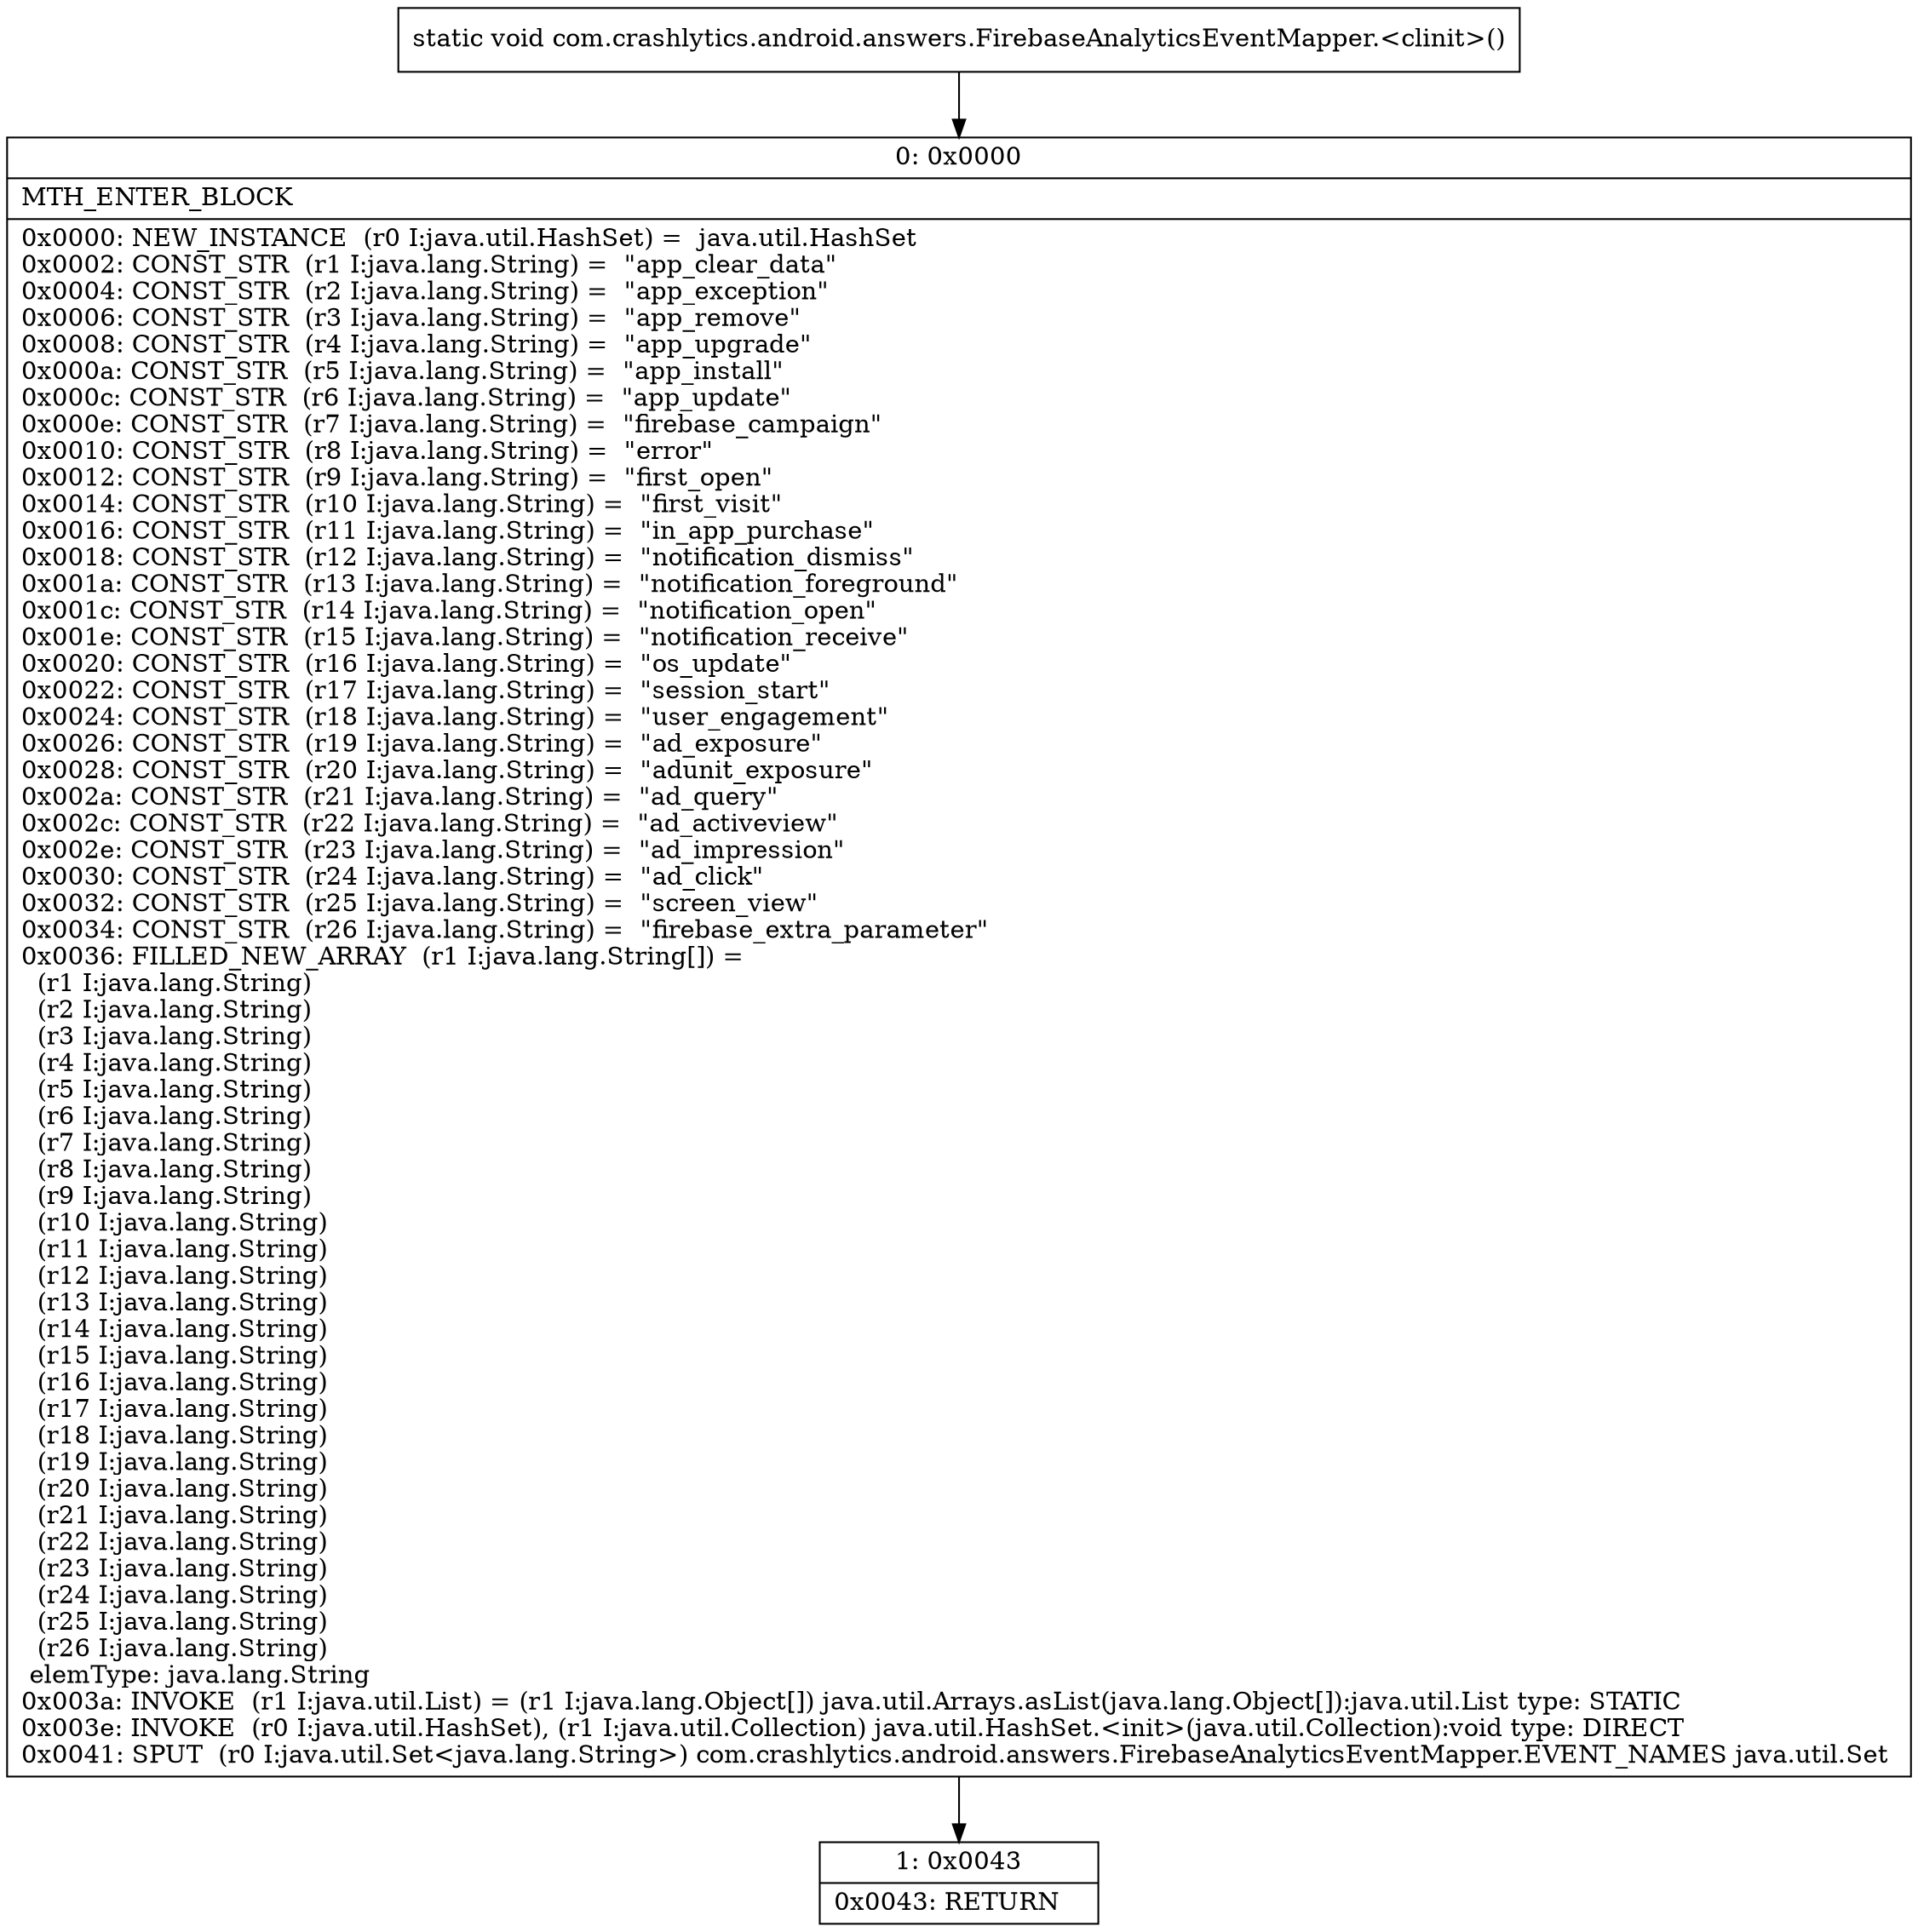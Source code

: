 digraph "CFG forcom.crashlytics.android.answers.FirebaseAnalyticsEventMapper.\<clinit\>()V" {
Node_0 [shape=record,label="{0\:\ 0x0000|MTH_ENTER_BLOCK\l|0x0000: NEW_INSTANCE  (r0 I:java.util.HashSet) =  java.util.HashSet \l0x0002: CONST_STR  (r1 I:java.lang.String) =  \"app_clear_data\" \l0x0004: CONST_STR  (r2 I:java.lang.String) =  \"app_exception\" \l0x0006: CONST_STR  (r3 I:java.lang.String) =  \"app_remove\" \l0x0008: CONST_STR  (r4 I:java.lang.String) =  \"app_upgrade\" \l0x000a: CONST_STR  (r5 I:java.lang.String) =  \"app_install\" \l0x000c: CONST_STR  (r6 I:java.lang.String) =  \"app_update\" \l0x000e: CONST_STR  (r7 I:java.lang.String) =  \"firebase_campaign\" \l0x0010: CONST_STR  (r8 I:java.lang.String) =  \"error\" \l0x0012: CONST_STR  (r9 I:java.lang.String) =  \"first_open\" \l0x0014: CONST_STR  (r10 I:java.lang.String) =  \"first_visit\" \l0x0016: CONST_STR  (r11 I:java.lang.String) =  \"in_app_purchase\" \l0x0018: CONST_STR  (r12 I:java.lang.String) =  \"notification_dismiss\" \l0x001a: CONST_STR  (r13 I:java.lang.String) =  \"notification_foreground\" \l0x001c: CONST_STR  (r14 I:java.lang.String) =  \"notification_open\" \l0x001e: CONST_STR  (r15 I:java.lang.String) =  \"notification_receive\" \l0x0020: CONST_STR  (r16 I:java.lang.String) =  \"os_update\" \l0x0022: CONST_STR  (r17 I:java.lang.String) =  \"session_start\" \l0x0024: CONST_STR  (r18 I:java.lang.String) =  \"user_engagement\" \l0x0026: CONST_STR  (r19 I:java.lang.String) =  \"ad_exposure\" \l0x0028: CONST_STR  (r20 I:java.lang.String) =  \"adunit_exposure\" \l0x002a: CONST_STR  (r21 I:java.lang.String) =  \"ad_query\" \l0x002c: CONST_STR  (r22 I:java.lang.String) =  \"ad_activeview\" \l0x002e: CONST_STR  (r23 I:java.lang.String) =  \"ad_impression\" \l0x0030: CONST_STR  (r24 I:java.lang.String) =  \"ad_click\" \l0x0032: CONST_STR  (r25 I:java.lang.String) =  \"screen_view\" \l0x0034: CONST_STR  (r26 I:java.lang.String) =  \"firebase_extra_parameter\" \l0x0036: FILLED_NEW_ARRAY  (r1 I:java.lang.String[]) = \l  (r1 I:java.lang.String)\l  (r2 I:java.lang.String)\l  (r3 I:java.lang.String)\l  (r4 I:java.lang.String)\l  (r5 I:java.lang.String)\l  (r6 I:java.lang.String)\l  (r7 I:java.lang.String)\l  (r8 I:java.lang.String)\l  (r9 I:java.lang.String)\l  (r10 I:java.lang.String)\l  (r11 I:java.lang.String)\l  (r12 I:java.lang.String)\l  (r13 I:java.lang.String)\l  (r14 I:java.lang.String)\l  (r15 I:java.lang.String)\l  (r16 I:java.lang.String)\l  (r17 I:java.lang.String)\l  (r18 I:java.lang.String)\l  (r19 I:java.lang.String)\l  (r20 I:java.lang.String)\l  (r21 I:java.lang.String)\l  (r22 I:java.lang.String)\l  (r23 I:java.lang.String)\l  (r24 I:java.lang.String)\l  (r25 I:java.lang.String)\l  (r26 I:java.lang.String)\l elemType: java.lang.String \l0x003a: INVOKE  (r1 I:java.util.List) = (r1 I:java.lang.Object[]) java.util.Arrays.asList(java.lang.Object[]):java.util.List type: STATIC \l0x003e: INVOKE  (r0 I:java.util.HashSet), (r1 I:java.util.Collection) java.util.HashSet.\<init\>(java.util.Collection):void type: DIRECT \l0x0041: SPUT  (r0 I:java.util.Set\<java.lang.String\>) com.crashlytics.android.answers.FirebaseAnalyticsEventMapper.EVENT_NAMES java.util.Set \l}"];
Node_1 [shape=record,label="{1\:\ 0x0043|0x0043: RETURN   \l}"];
MethodNode[shape=record,label="{static void com.crashlytics.android.answers.FirebaseAnalyticsEventMapper.\<clinit\>() }"];
MethodNode -> Node_0;
Node_0 -> Node_1;
}

